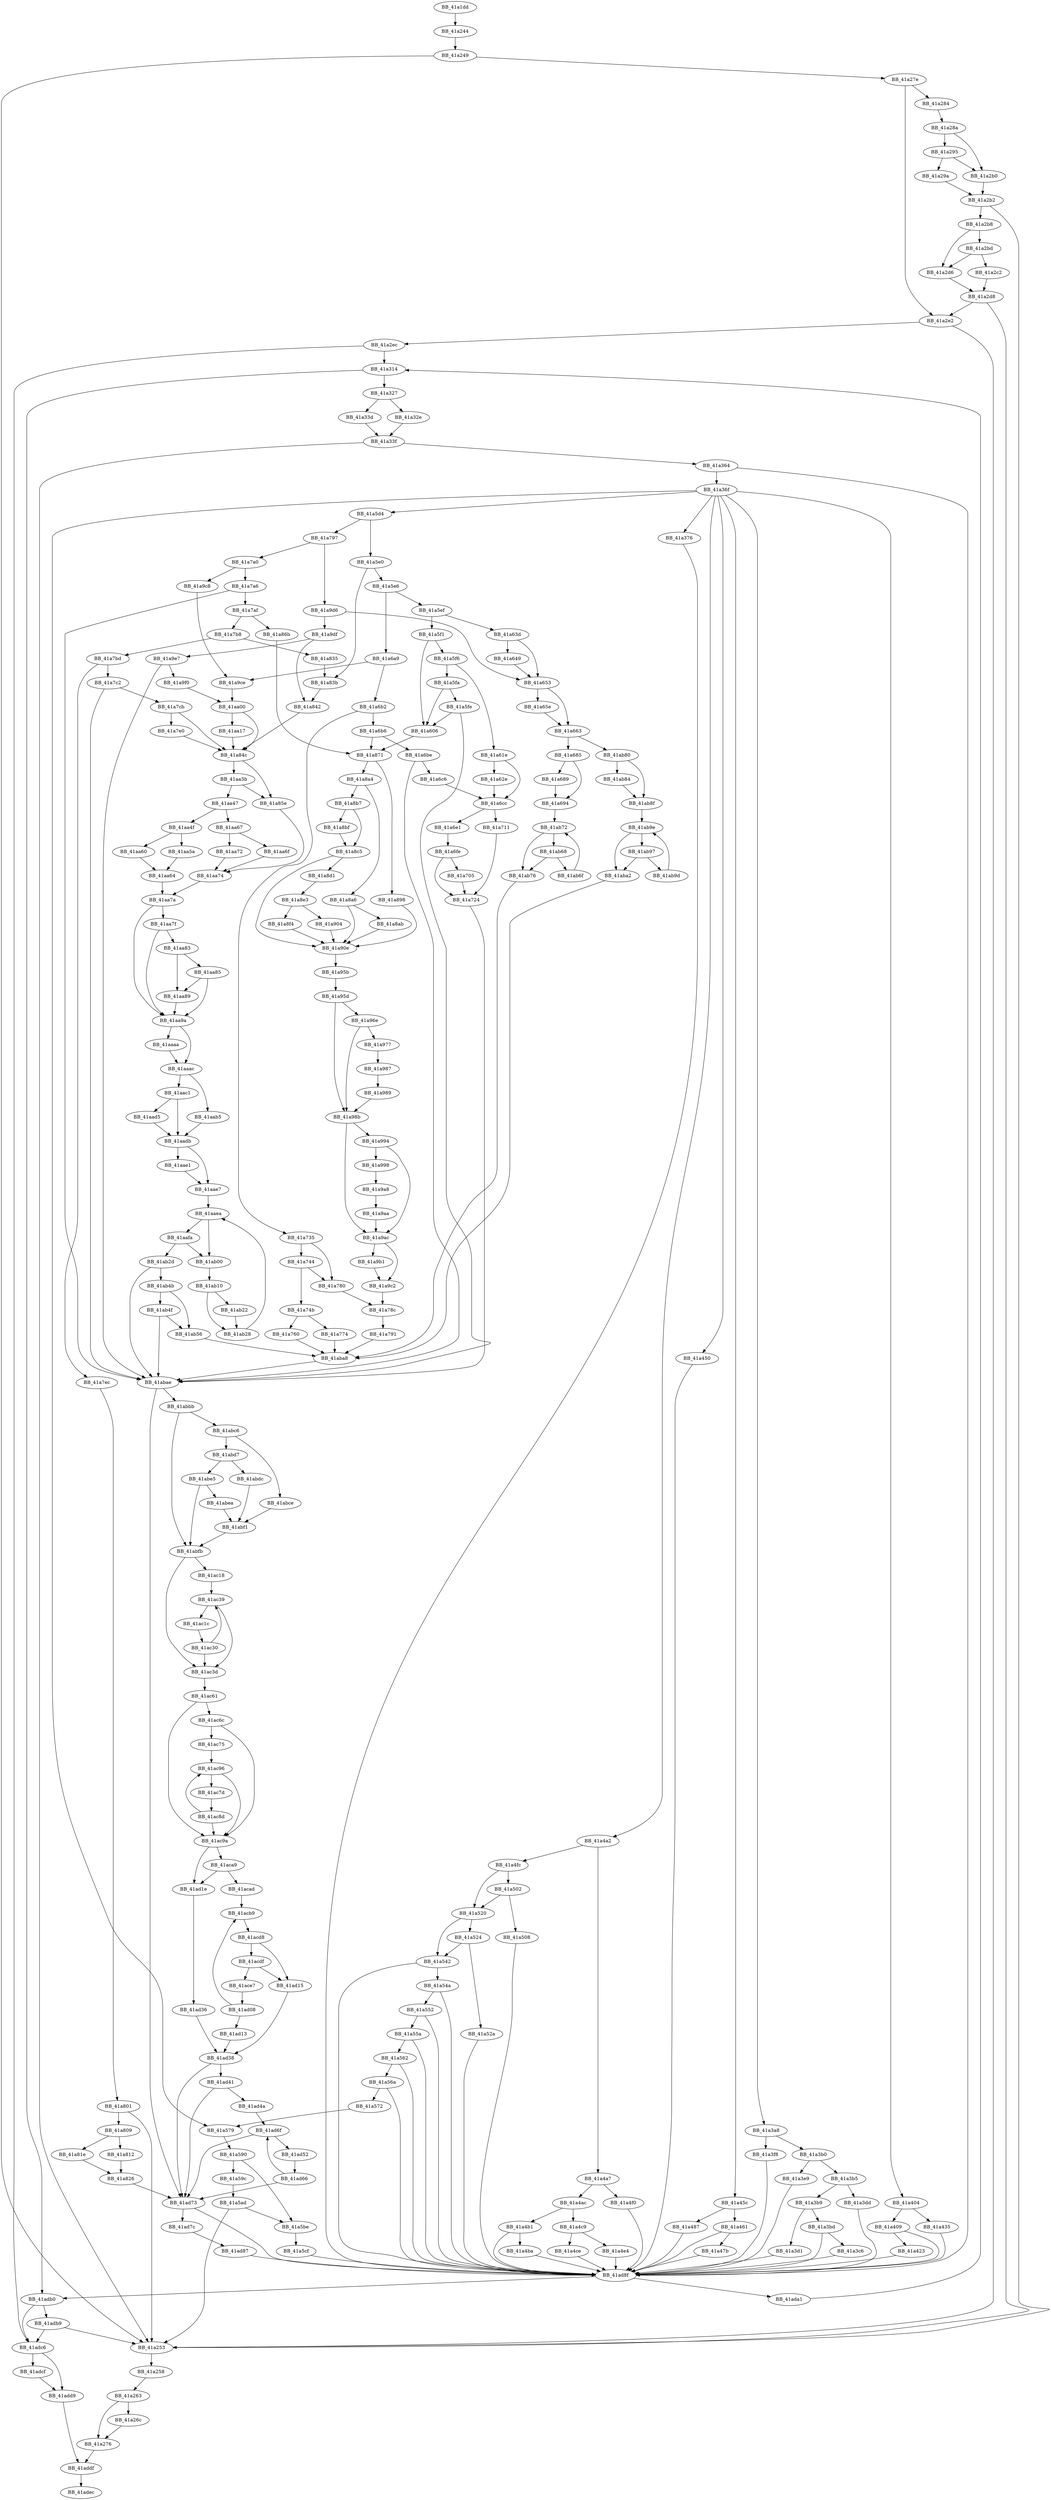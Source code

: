 DiGraph __output_s_l{
BB_41a1dd->BB_41a244
BB_41a244->BB_41a249
BB_41a249->BB_41a253
BB_41a249->BB_41a27e
BB_41a253->BB_41a258
BB_41a258->BB_41a263
BB_41a263->BB_41a26c
BB_41a263->BB_41a276
BB_41a26c->BB_41a276
BB_41a276->BB_41addf
BB_41a27e->BB_41a284
BB_41a27e->BB_41a2e2
BB_41a284->BB_41a28a
BB_41a28a->BB_41a295
BB_41a28a->BB_41a2b0
BB_41a295->BB_41a29a
BB_41a295->BB_41a2b0
BB_41a29a->BB_41a2b2
BB_41a2b0->BB_41a2b2
BB_41a2b2->BB_41a253
BB_41a2b2->BB_41a2b8
BB_41a2b8->BB_41a2bd
BB_41a2b8->BB_41a2d6
BB_41a2bd->BB_41a2c2
BB_41a2bd->BB_41a2d6
BB_41a2c2->BB_41a2d8
BB_41a2d6->BB_41a2d8
BB_41a2d8->BB_41a253
BB_41a2d8->BB_41a2e2
BB_41a2e2->BB_41a253
BB_41a2e2->BB_41a2ec
BB_41a2ec->BB_41a314
BB_41a2ec->BB_41adc6
BB_41a314->BB_41a327
BB_41a314->BB_41adb0
BB_41a327->BB_41a32e
BB_41a327->BB_41a33d
BB_41a32e->BB_41a33f
BB_41a33d->BB_41a33f
BB_41a33f->BB_41a253
BB_41a33f->BB_41a364
BB_41a364->BB_41a36f
BB_41a364->BB_41ad8f
BB_41a36f->BB_41a376
BB_41a36f->BB_41a3a8
BB_41a36f->BB_41a404
BB_41a36f->BB_41a450
BB_41a36f->BB_41a45c
BB_41a36f->BB_41a4a2
BB_41a36f->BB_41a579
BB_41a36f->BB_41a5d4
BB_41a376->BB_41ad8f
BB_41a3a8->BB_41a3b0
BB_41a3a8->BB_41a3f8
BB_41a3b0->BB_41a3b5
BB_41a3b0->BB_41a3e9
BB_41a3b5->BB_41a3b9
BB_41a3b5->BB_41a3dd
BB_41a3b9->BB_41a3bd
BB_41a3b9->BB_41a3d1
BB_41a3bd->BB_41a3c6
BB_41a3bd->BB_41ad8f
BB_41a3c6->BB_41ad8f
BB_41a3d1->BB_41ad8f
BB_41a3dd->BB_41ad8f
BB_41a3e9->BB_41ad8f
BB_41a3f8->BB_41ad8f
BB_41a404->BB_41a409
BB_41a404->BB_41a435
BB_41a409->BB_41a423
BB_41a409->BB_41ad8f
BB_41a423->BB_41ad8f
BB_41a435->BB_41ad8f
BB_41a450->BB_41ad8f
BB_41a45c->BB_41a461
BB_41a45c->BB_41a487
BB_41a461->BB_41a47b
BB_41a461->BB_41ad8f
BB_41a47b->BB_41ad8f
BB_41a487->BB_41ad8f
BB_41a4a2->BB_41a4a7
BB_41a4a2->BB_41a4fc
BB_41a4a7->BB_41a4ac
BB_41a4a7->BB_41a4f0
BB_41a4ac->BB_41a4b1
BB_41a4ac->BB_41a4c9
BB_41a4b1->BB_41a4ba
BB_41a4b1->BB_41ad8f
BB_41a4ba->BB_41ad8f
BB_41a4c9->BB_41a4ce
BB_41a4c9->BB_41a4e4
BB_41a4ce->BB_41ad8f
BB_41a4e4->BB_41ad8f
BB_41a4f0->BB_41ad8f
BB_41a4fc->BB_41a502
BB_41a4fc->BB_41a520
BB_41a502->BB_41a508
BB_41a502->BB_41a520
BB_41a508->BB_41ad8f
BB_41a520->BB_41a524
BB_41a520->BB_41a542
BB_41a524->BB_41a52a
BB_41a524->BB_41a542
BB_41a52a->BB_41ad8f
BB_41a542->BB_41a54a
BB_41a542->BB_41ad8f
BB_41a54a->BB_41a552
BB_41a54a->BB_41ad8f
BB_41a552->BB_41a55a
BB_41a552->BB_41ad8f
BB_41a55a->BB_41a562
BB_41a55a->BB_41ad8f
BB_41a562->BB_41a56a
BB_41a562->BB_41ad8f
BB_41a56a->BB_41a572
BB_41a56a->BB_41ad8f
BB_41a572->BB_41a579
BB_41a579->BB_41a590
BB_41a590->BB_41a59c
BB_41a590->BB_41a5be
BB_41a59c->BB_41a5ad
BB_41a5ad->BB_41a253
BB_41a5ad->BB_41a5be
BB_41a5be->BB_41a5cf
BB_41a5cf->BB_41ad8f
BB_41a5d4->BB_41a5e0
BB_41a5d4->BB_41a797
BB_41a5e0->BB_41a5e6
BB_41a5e0->BB_41a83b
BB_41a5e6->BB_41a5ef
BB_41a5e6->BB_41a6a9
BB_41a5ef->BB_41a5f1
BB_41a5ef->BB_41a63d
BB_41a5f1->BB_41a5f6
BB_41a5f1->BB_41a606
BB_41a5f6->BB_41a5fa
BB_41a5f6->BB_41a61e
BB_41a5fa->BB_41a5fe
BB_41a5fa->BB_41a606
BB_41a5fe->BB_41a606
BB_41a5fe->BB_41abae
BB_41a606->BB_41a871
BB_41a61e->BB_41a62e
BB_41a61e->BB_41a6cc
BB_41a62e->BB_41a6cc
BB_41a63d->BB_41a649
BB_41a63d->BB_41a653
BB_41a649->BB_41a653
BB_41a653->BB_41a65e
BB_41a653->BB_41a663
BB_41a65e->BB_41a663
BB_41a663->BB_41a685
BB_41a663->BB_41ab80
BB_41a685->BB_41a689
BB_41a685->BB_41a694
BB_41a689->BB_41a694
BB_41a694->BB_41ab72
BB_41a6a9->BB_41a6b2
BB_41a6a9->BB_41a9ce
BB_41a6b2->BB_41a6b6
BB_41a6b2->BB_41a735
BB_41a6b6->BB_41a6be
BB_41a6b6->BB_41a871
BB_41a6be->BB_41a6c6
BB_41a6be->BB_41abae
BB_41a6c6->BB_41a6cc
BB_41a6cc->BB_41a6e1
BB_41a6cc->BB_41a711
BB_41a6e1->BB_41a6fe
BB_41a6fe->BB_41a705
BB_41a6fe->BB_41a724
BB_41a705->BB_41a724
BB_41a711->BB_41a724
BB_41a724->BB_41abae
BB_41a735->BB_41a744
BB_41a735->BB_41a780
BB_41a744->BB_41a74b
BB_41a744->BB_41a780
BB_41a74b->BB_41a760
BB_41a74b->BB_41a774
BB_41a760->BB_41aba8
BB_41a774->BB_41aba8
BB_41a780->BB_41a78c
BB_41a78c->BB_41a791
BB_41a791->BB_41aba8
BB_41a797->BB_41a7a0
BB_41a797->BB_41a9d6
BB_41a7a0->BB_41a7a6
BB_41a7a0->BB_41a9c8
BB_41a7a6->BB_41a7af
BB_41a7a6->BB_41abae
BB_41a7af->BB_41a7b8
BB_41a7af->BB_41a86b
BB_41a7b8->BB_41a7bd
BB_41a7b8->BB_41a835
BB_41a7bd->BB_41a7c2
BB_41a7bd->BB_41a7ec
BB_41a7c2->BB_41a7cb
BB_41a7c2->BB_41abae
BB_41a7cb->BB_41a7e0
BB_41a7cb->BB_41a84c
BB_41a7e0->BB_41a84c
BB_41a7ec->BB_41a801
BB_41a801->BB_41a253
BB_41a801->BB_41a809
BB_41a809->BB_41a812
BB_41a809->BB_41a81e
BB_41a812->BB_41a826
BB_41a81e->BB_41a826
BB_41a826->BB_41ad73
BB_41a835->BB_41a83b
BB_41a83b->BB_41a842
BB_41a842->BB_41a84c
BB_41a84c->BB_41a85e
BB_41a84c->BB_41aa3b
BB_41a85e->BB_41aa74
BB_41a86b->BB_41a871
BB_41a871->BB_41a898
BB_41a871->BB_41a8a4
BB_41a898->BB_41a90e
BB_41a8a4->BB_41a8a6
BB_41a8a4->BB_41a8b7
BB_41a8a6->BB_41a8ab
BB_41a8a6->BB_41a90e
BB_41a8ab->BB_41a90e
BB_41a8b7->BB_41a8bf
BB_41a8b7->BB_41a8c5
BB_41a8bf->BB_41a8c5
BB_41a8c5->BB_41a8d1
BB_41a8c5->BB_41a90e
BB_41a8d1->BB_41a8e3
BB_41a8e3->BB_41a8f4
BB_41a8e3->BB_41a904
BB_41a8f4->BB_41a90e
BB_41a904->BB_41a90e
BB_41a90e->BB_41a95b
BB_41a95b->BB_41a95d
BB_41a95d->BB_41a96e
BB_41a95d->BB_41a98b
BB_41a96e->BB_41a977
BB_41a96e->BB_41a98b
BB_41a977->BB_41a987
BB_41a987->BB_41a989
BB_41a989->BB_41a98b
BB_41a98b->BB_41a994
BB_41a98b->BB_41a9ac
BB_41a994->BB_41a998
BB_41a994->BB_41a9ac
BB_41a998->BB_41a9a8
BB_41a9a8->BB_41a9aa
BB_41a9aa->BB_41a9ac
BB_41a9ac->BB_41a9b1
BB_41a9ac->BB_41a9c2
BB_41a9b1->BB_41a9c2
BB_41a9c2->BB_41a78c
BB_41a9c8->BB_41a9ce
BB_41a9ce->BB_41aa00
BB_41a9d6->BB_41a653
BB_41a9d6->BB_41a9df
BB_41a9df->BB_41a842
BB_41a9df->BB_41a9e7
BB_41a9e7->BB_41a9f0
BB_41a9e7->BB_41abae
BB_41a9f0->BB_41aa00
BB_41aa00->BB_41a84c
BB_41aa00->BB_41aa17
BB_41aa17->BB_41a84c
BB_41aa3b->BB_41a85e
BB_41aa3b->BB_41aa47
BB_41aa47->BB_41aa4f
BB_41aa47->BB_41aa67
BB_41aa4f->BB_41aa5a
BB_41aa4f->BB_41aa60
BB_41aa5a->BB_41aa64
BB_41aa60->BB_41aa64
BB_41aa64->BB_41aa7a
BB_41aa67->BB_41aa6f
BB_41aa67->BB_41aa72
BB_41aa6f->BB_41aa74
BB_41aa72->BB_41aa74
BB_41aa74->BB_41aa7a
BB_41aa7a->BB_41aa7f
BB_41aa7a->BB_41aa9a
BB_41aa7f->BB_41aa83
BB_41aa7f->BB_41aa9a
BB_41aa83->BB_41aa85
BB_41aa83->BB_41aa89
BB_41aa85->BB_41aa89
BB_41aa85->BB_41aa9a
BB_41aa89->BB_41aa9a
BB_41aa9a->BB_41aaaa
BB_41aa9a->BB_41aaac
BB_41aaaa->BB_41aaac
BB_41aaac->BB_41aab5
BB_41aaac->BB_41aac1
BB_41aab5->BB_41aadb
BB_41aac1->BB_41aad5
BB_41aac1->BB_41aadb
BB_41aad5->BB_41aadb
BB_41aadb->BB_41aae1
BB_41aadb->BB_41aae7
BB_41aae1->BB_41aae7
BB_41aae7->BB_41aaea
BB_41aaea->BB_41aafa
BB_41aaea->BB_41ab00
BB_41aafa->BB_41ab00
BB_41aafa->BB_41ab2d
BB_41ab00->BB_41ab10
BB_41ab10->BB_41ab22
BB_41ab10->BB_41ab28
BB_41ab22->BB_41ab28
BB_41ab28->BB_41aaea
BB_41ab2d->BB_41ab4b
BB_41ab2d->BB_41abae
BB_41ab4b->BB_41ab4f
BB_41ab4b->BB_41ab56
BB_41ab4f->BB_41ab56
BB_41ab4f->BB_41abae
BB_41ab56->BB_41aba8
BB_41ab68->BB_41ab6f
BB_41ab68->BB_41ab76
BB_41ab6f->BB_41ab72
BB_41ab72->BB_41ab68
BB_41ab72->BB_41ab76
BB_41ab76->BB_41aba8
BB_41ab80->BB_41ab84
BB_41ab80->BB_41ab8f
BB_41ab84->BB_41ab8f
BB_41ab8f->BB_41ab9e
BB_41ab97->BB_41ab9d
BB_41ab97->BB_41aba2
BB_41ab9d->BB_41ab9e
BB_41ab9e->BB_41ab97
BB_41ab9e->BB_41aba2
BB_41aba2->BB_41aba8
BB_41aba8->BB_41abae
BB_41abae->BB_41abbb
BB_41abae->BB_41ad73
BB_41abbb->BB_41abc6
BB_41abbb->BB_41abfb
BB_41abc6->BB_41abce
BB_41abc6->BB_41abd7
BB_41abce->BB_41abf1
BB_41abd7->BB_41abdc
BB_41abd7->BB_41abe5
BB_41abdc->BB_41abf1
BB_41abe5->BB_41abea
BB_41abe5->BB_41abfb
BB_41abea->BB_41abf1
BB_41abf1->BB_41abfb
BB_41abfb->BB_41ac18
BB_41abfb->BB_41ac3d
BB_41ac18->BB_41ac39
BB_41ac1c->BB_41ac30
BB_41ac30->BB_41ac39
BB_41ac30->BB_41ac3d
BB_41ac39->BB_41ac1c
BB_41ac39->BB_41ac3d
BB_41ac3d->BB_41ac61
BB_41ac61->BB_41ac6c
BB_41ac61->BB_41ac9a
BB_41ac6c->BB_41ac75
BB_41ac6c->BB_41ac9a
BB_41ac75->BB_41ac96
BB_41ac7d->BB_41ac8d
BB_41ac8d->BB_41ac96
BB_41ac8d->BB_41ac9a
BB_41ac96->BB_41ac7d
BB_41ac96->BB_41ac9a
BB_41ac9a->BB_41aca9
BB_41ac9a->BB_41ad1e
BB_41aca9->BB_41acad
BB_41aca9->BB_41ad1e
BB_41acad->BB_41acb9
BB_41acb9->BB_41acd8
BB_41acd8->BB_41acdf
BB_41acd8->BB_41ad15
BB_41acdf->BB_41ace7
BB_41acdf->BB_41ad15
BB_41ace7->BB_41ad08
BB_41ad08->BB_41acb9
BB_41ad08->BB_41ad13
BB_41ad13->BB_41ad38
BB_41ad15->BB_41ad38
BB_41ad1e->BB_41ad36
BB_41ad36->BB_41ad38
BB_41ad38->BB_41ad41
BB_41ad38->BB_41ad73
BB_41ad41->BB_41ad4a
BB_41ad41->BB_41ad73
BB_41ad4a->BB_41ad6f
BB_41ad52->BB_41ad66
BB_41ad66->BB_41ad6f
BB_41ad66->BB_41ad73
BB_41ad6f->BB_41ad52
BB_41ad6f->BB_41ad73
BB_41ad73->BB_41ad7c
BB_41ad73->BB_41ad8f
BB_41ad7c->BB_41ad87
BB_41ad87->BB_41ad8f
BB_41ad8f->BB_41ada1
BB_41ad8f->BB_41adb0
BB_41ada1->BB_41a314
BB_41adb0->BB_41adb9
BB_41adb0->BB_41adc6
BB_41adb9->BB_41a253
BB_41adb9->BB_41adc6
BB_41adc6->BB_41adcf
BB_41adc6->BB_41add9
BB_41adcf->BB_41add9
BB_41add9->BB_41addf
BB_41addf->BB_41adec
}
